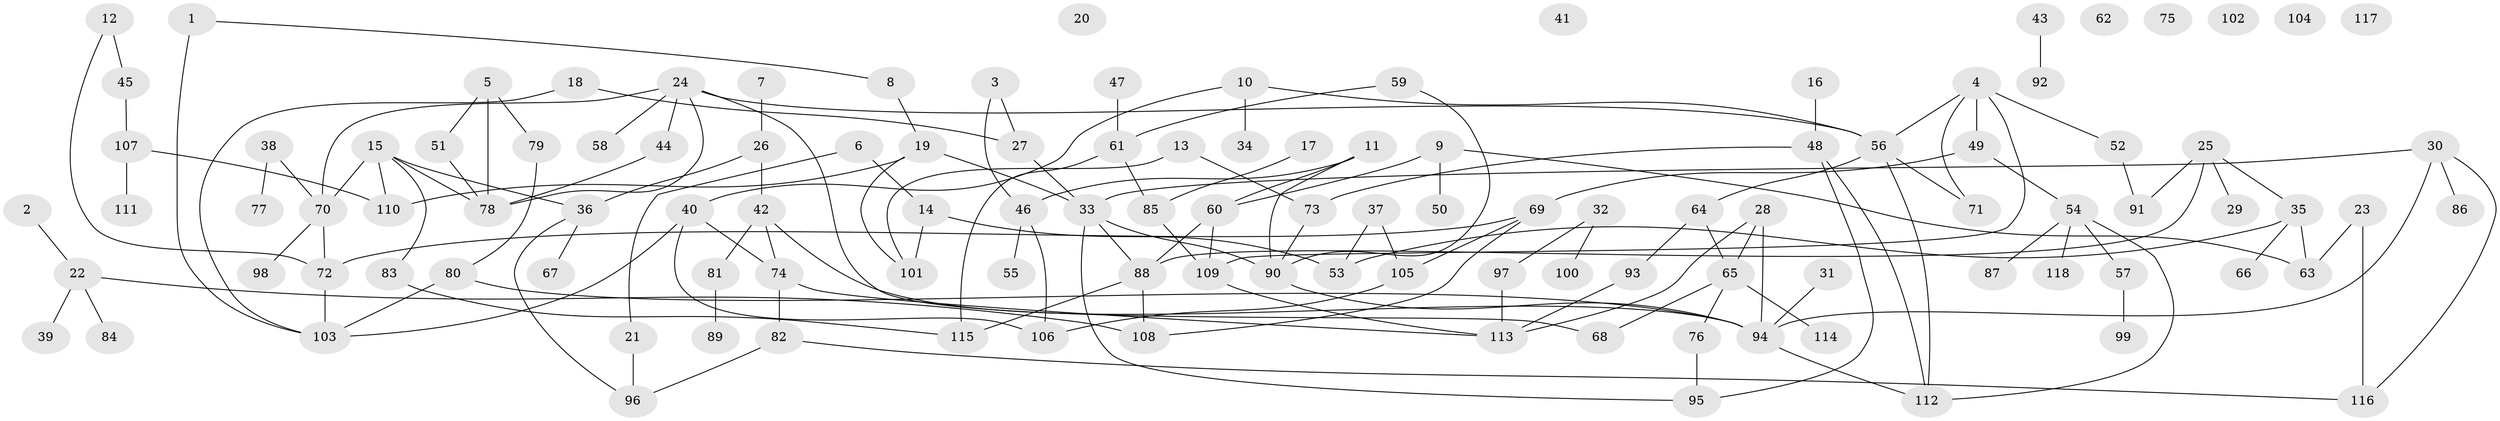 // Generated by graph-tools (version 1.1) at 2025/13/03/09/25 04:13:01]
// undirected, 118 vertices, 151 edges
graph export_dot {
graph [start="1"]
  node [color=gray90,style=filled];
  1;
  2;
  3;
  4;
  5;
  6;
  7;
  8;
  9;
  10;
  11;
  12;
  13;
  14;
  15;
  16;
  17;
  18;
  19;
  20;
  21;
  22;
  23;
  24;
  25;
  26;
  27;
  28;
  29;
  30;
  31;
  32;
  33;
  34;
  35;
  36;
  37;
  38;
  39;
  40;
  41;
  42;
  43;
  44;
  45;
  46;
  47;
  48;
  49;
  50;
  51;
  52;
  53;
  54;
  55;
  56;
  57;
  58;
  59;
  60;
  61;
  62;
  63;
  64;
  65;
  66;
  67;
  68;
  69;
  70;
  71;
  72;
  73;
  74;
  75;
  76;
  77;
  78;
  79;
  80;
  81;
  82;
  83;
  84;
  85;
  86;
  87;
  88;
  89;
  90;
  91;
  92;
  93;
  94;
  95;
  96;
  97;
  98;
  99;
  100;
  101;
  102;
  103;
  104;
  105;
  106;
  107;
  108;
  109;
  110;
  111;
  112;
  113;
  114;
  115;
  116;
  117;
  118;
  1 -- 8;
  1 -- 103;
  2 -- 22;
  3 -- 27;
  3 -- 46;
  4 -- 49;
  4 -- 52;
  4 -- 56;
  4 -- 71;
  4 -- 109;
  5 -- 51;
  5 -- 78;
  5 -- 79;
  6 -- 14;
  6 -- 21;
  7 -- 26;
  8 -- 19;
  9 -- 50;
  9 -- 60;
  9 -- 63;
  10 -- 34;
  10 -- 40;
  10 -- 56;
  11 -- 46;
  11 -- 60;
  11 -- 90;
  12 -- 45;
  12 -- 72;
  13 -- 73;
  13 -- 101;
  14 -- 53;
  14 -- 101;
  15 -- 36;
  15 -- 70;
  15 -- 78;
  15 -- 83;
  15 -- 110;
  16 -- 48;
  17 -- 85;
  18 -- 27;
  18 -- 103;
  19 -- 33;
  19 -- 101;
  19 -- 110;
  21 -- 96;
  22 -- 39;
  22 -- 84;
  22 -- 108;
  23 -- 63;
  23 -- 116;
  24 -- 44;
  24 -- 56;
  24 -- 58;
  24 -- 68;
  24 -- 70;
  24 -- 78;
  25 -- 29;
  25 -- 35;
  25 -- 88;
  25 -- 91;
  26 -- 36;
  26 -- 42;
  27 -- 33;
  28 -- 65;
  28 -- 94;
  28 -- 113;
  30 -- 33;
  30 -- 86;
  30 -- 94;
  30 -- 116;
  31 -- 94;
  32 -- 97;
  32 -- 100;
  33 -- 88;
  33 -- 90;
  33 -- 95;
  35 -- 53;
  35 -- 63;
  35 -- 66;
  36 -- 67;
  36 -- 96;
  37 -- 53;
  37 -- 105;
  38 -- 70;
  38 -- 77;
  40 -- 74;
  40 -- 103;
  40 -- 106;
  42 -- 74;
  42 -- 81;
  42 -- 94;
  43 -- 92;
  44 -- 78;
  45 -- 107;
  46 -- 55;
  46 -- 106;
  47 -- 61;
  48 -- 73;
  48 -- 95;
  48 -- 112;
  49 -- 54;
  49 -- 69;
  51 -- 78;
  52 -- 91;
  54 -- 57;
  54 -- 87;
  54 -- 112;
  54 -- 118;
  56 -- 64;
  56 -- 71;
  56 -- 112;
  57 -- 99;
  59 -- 61;
  59 -- 90;
  60 -- 88;
  60 -- 109;
  61 -- 85;
  61 -- 115;
  64 -- 65;
  64 -- 93;
  65 -- 68;
  65 -- 76;
  65 -- 114;
  69 -- 72;
  69 -- 105;
  69 -- 108;
  70 -- 72;
  70 -- 98;
  72 -- 103;
  73 -- 90;
  74 -- 82;
  74 -- 113;
  76 -- 95;
  79 -- 80;
  80 -- 94;
  80 -- 103;
  81 -- 89;
  82 -- 96;
  82 -- 116;
  83 -- 115;
  85 -- 109;
  88 -- 108;
  88 -- 115;
  90 -- 94;
  93 -- 113;
  94 -- 112;
  97 -- 113;
  105 -- 106;
  107 -- 110;
  107 -- 111;
  109 -- 113;
}
